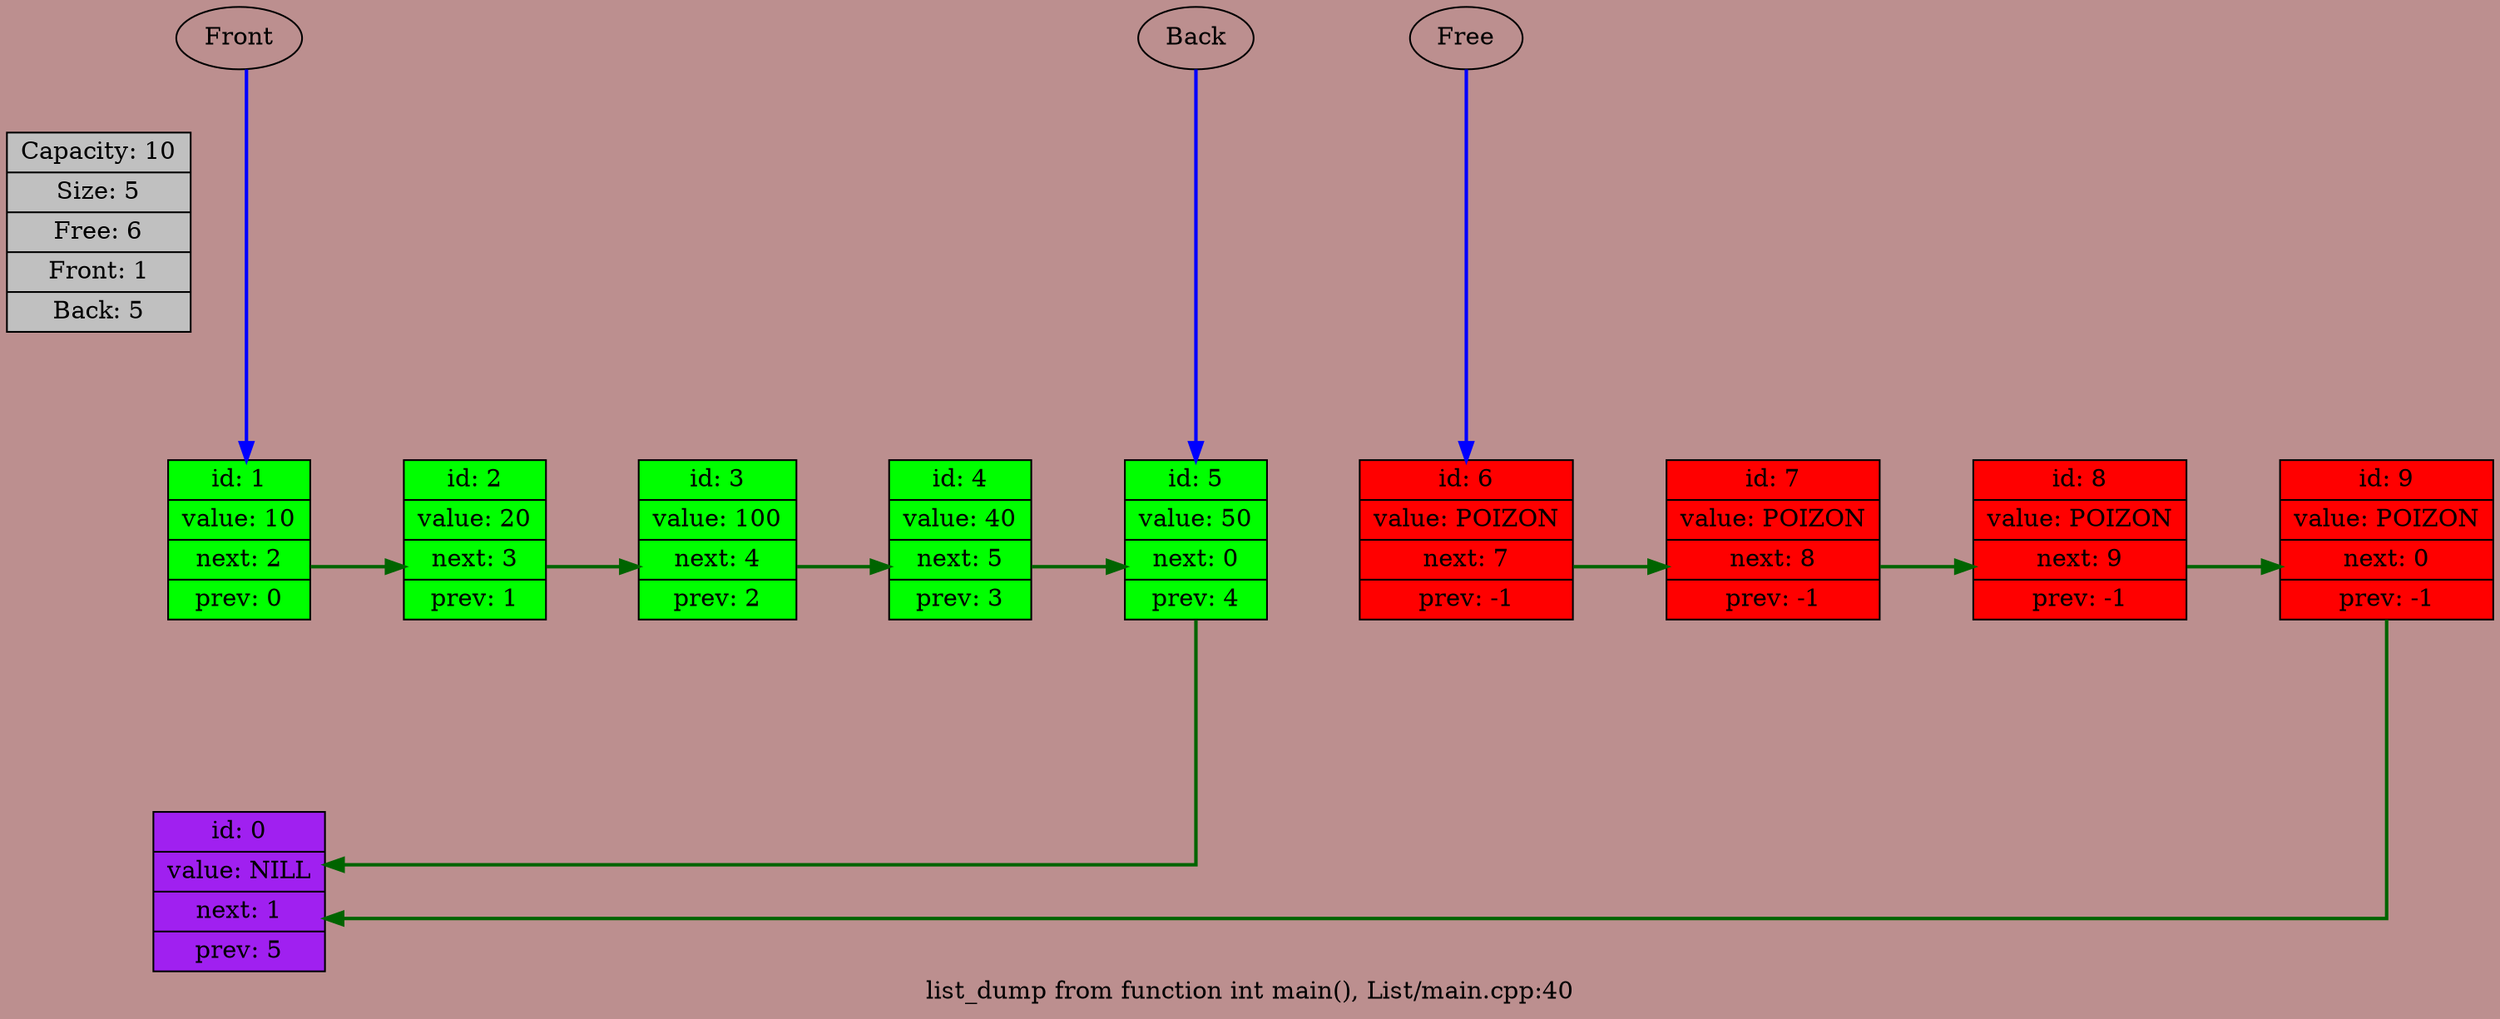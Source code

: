 digraph G {bgcolor=RosyBrown rankdir = TB
splines = ortho; edge[minlen = 3, penwidth = 2; color = blue];

label = "list_dump from function int main(), List/main.cpp:40";
Info[shape=record, fillcolor="grey", width=0.2, style="filled",label=" {Capacity: 10 | Size: 5 | Free: 6 | Front: 1 | Back: 5}"] 

{rank = max; node0[shape=record, width=0.2, style="filled", fillcolor="purple",label=" {id: 0 | value: NILL | next: 1 | prev: 5}"]} 
 
{rank = same;
node1[shape=record, width=0.2, style="filled", fillcolor="green",label=" {id: 1 | value: 10 | next: 2 | prev: 0}"] 
 
node2[shape=record, width=0.2, style="filled", fillcolor="green",label=" {id: 2 | value: 20 | next: 3 | prev: 1}"] 
 
node3[shape=record, width=0.2, style="filled", fillcolor="green",label=" {id: 3 | value: 100 | next: 4 | prev: 2}"] 
 
node4[shape=record, width=0.2, style="filled", fillcolor="green",label=" {id: 4 | value: 40 | next: 5 | prev: 3}"] 
 
node5[shape=record, width=0.2, style="filled", fillcolor="green",label=" {id: 5 | value: 50 | next: 0 | prev: 4}"] 
 
node6[shape=record, width=0.2, style="filled", fillcolor="red",label=" {id: 6 | value: POIZON | next: 7 | prev: -1}"] 
 
node7[shape=record, width=0.2, style="filled", fillcolor="red",label=" {id: 7 | value: POIZON | next: 8 | prev: -1}"] 
 
node8[shape=record, width=0.2, style="filled", fillcolor="red",label=" {id: 8 | value: POIZON | next: 9 | prev: -1}"] 
 
node9[shape=record, width=0.2, style="filled", fillcolor="red",label=" {id: 9 | value: POIZON | next: 0 | prev: -1}"] 
 
}
Free->node6
Front->node1
Back->node5

edge[color=darkgreen, constraint = true]
node0 -> node1 -> node2 -> node3 -> node4 -> node5 -> node6 -> node7 -> node8 -> node9
[style=invis, weight = 10000];

edge[style=solid, constraint = false]
node1 -> node2;
node2 -> node3;
node3 -> node4;
node4 -> node5;
node5 -> node0;
node6 -> node7;
node7 -> node8;
node8 -> node9;
node9 -> node0;

}